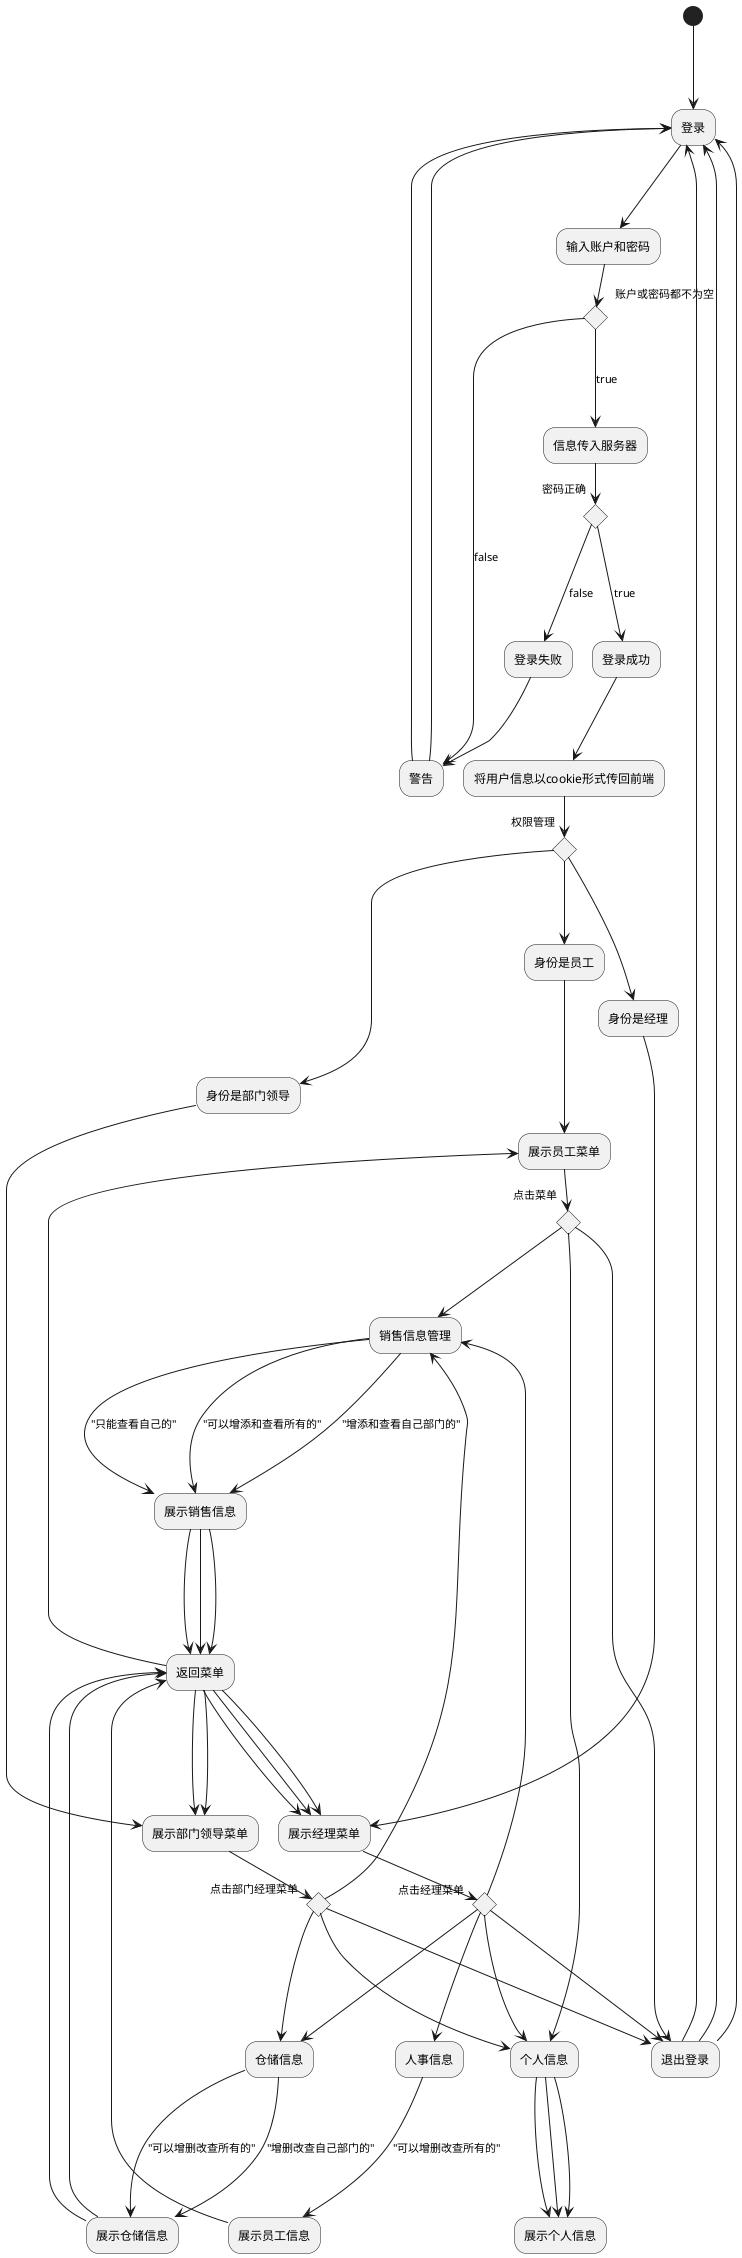 @startuml
(*) ---> "登录"
--->"输入账户和密码"
if "账户或密码都不为空" then
--->[false] "警告"
---> "登录"
else
--->[true] "信息传入服务器"

if "密码正确" then
--->[true] "登录成功"
---> "将用户信息以cookie形式传回前端"
if "权限管理" then
--->"身份是员工"
--->"展示员工菜单"
if "点击菜单" then
--->"销售信息管理"
---> ["只能查看自己的"] "展示销售信息"  
--->"返回菜单"
--->"展示员工菜单"
else
--->"个人信息"
---> "展示个人信息"
else
--->"退出登录"
--->"登录"
endif
else
---> "身份是经理"
---->"展示经理菜单"
if "点击经理菜单" then
---->"销售信息管理"
---->["可以增添和查看所有的"]"展示销售信息"
---->"返回菜单"
---->"展示经理菜单"
else
---->"人事信息"
---->["可以增删改查所有的"] "展示员工信息"
---->"返回菜单"
---->"展示经理菜单"
else
---->"仓储信息"
---->["可以增删改查所有的"] "展示仓储信息"
---->"返回菜单"
---->"展示经理菜单"
else
---->"个人信息"
----> "展示个人信息"
else
---->"退出登录"
---->"登录"
endif
else
---->"身份是部门领导"
---->"展示部门领导菜单"
if "点击部门经理菜单" then
---->"销售信息管理"
---->["增添和查看自己部门的"]"展示销售信息"
---->"返回菜单"
---->"展示部门领导菜单"
else
---->"仓储信息"
---->["增删改查自己部门的"] "展示仓储信息"
---->"返回菜单"
---->"展示部门领导菜单"
else
---->"个人信息"
----> "展示个人信息"
else
---->"退出登录"
---->"登录"
endif
endif
else
--->[false] "登录失败"
---> "警告"
--->"登录"

@enduml